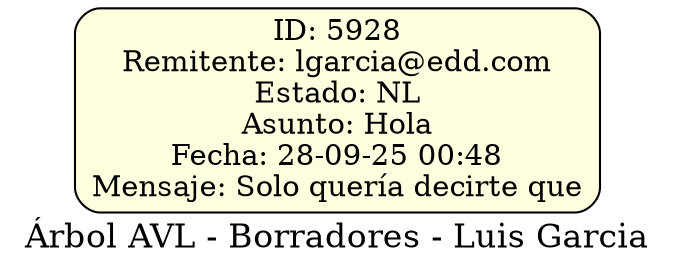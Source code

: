 digraph G {
    label="Árbol AVL - Borradores - Luis Garcia";
    fontsize=16;
    node [shape=record, style=filled, fillcolor=lightyellow];
    nodo_5928 [label="ID: 5928\nRemitente: lgarcia@edd.com\nEstado: NL\nAsunto: Hola\nFecha: 28-09-25 00:48\nMensaje: Solo quería decirte que", shape=box, style="filled,rounded", fillcolor=lightyellow];
}
